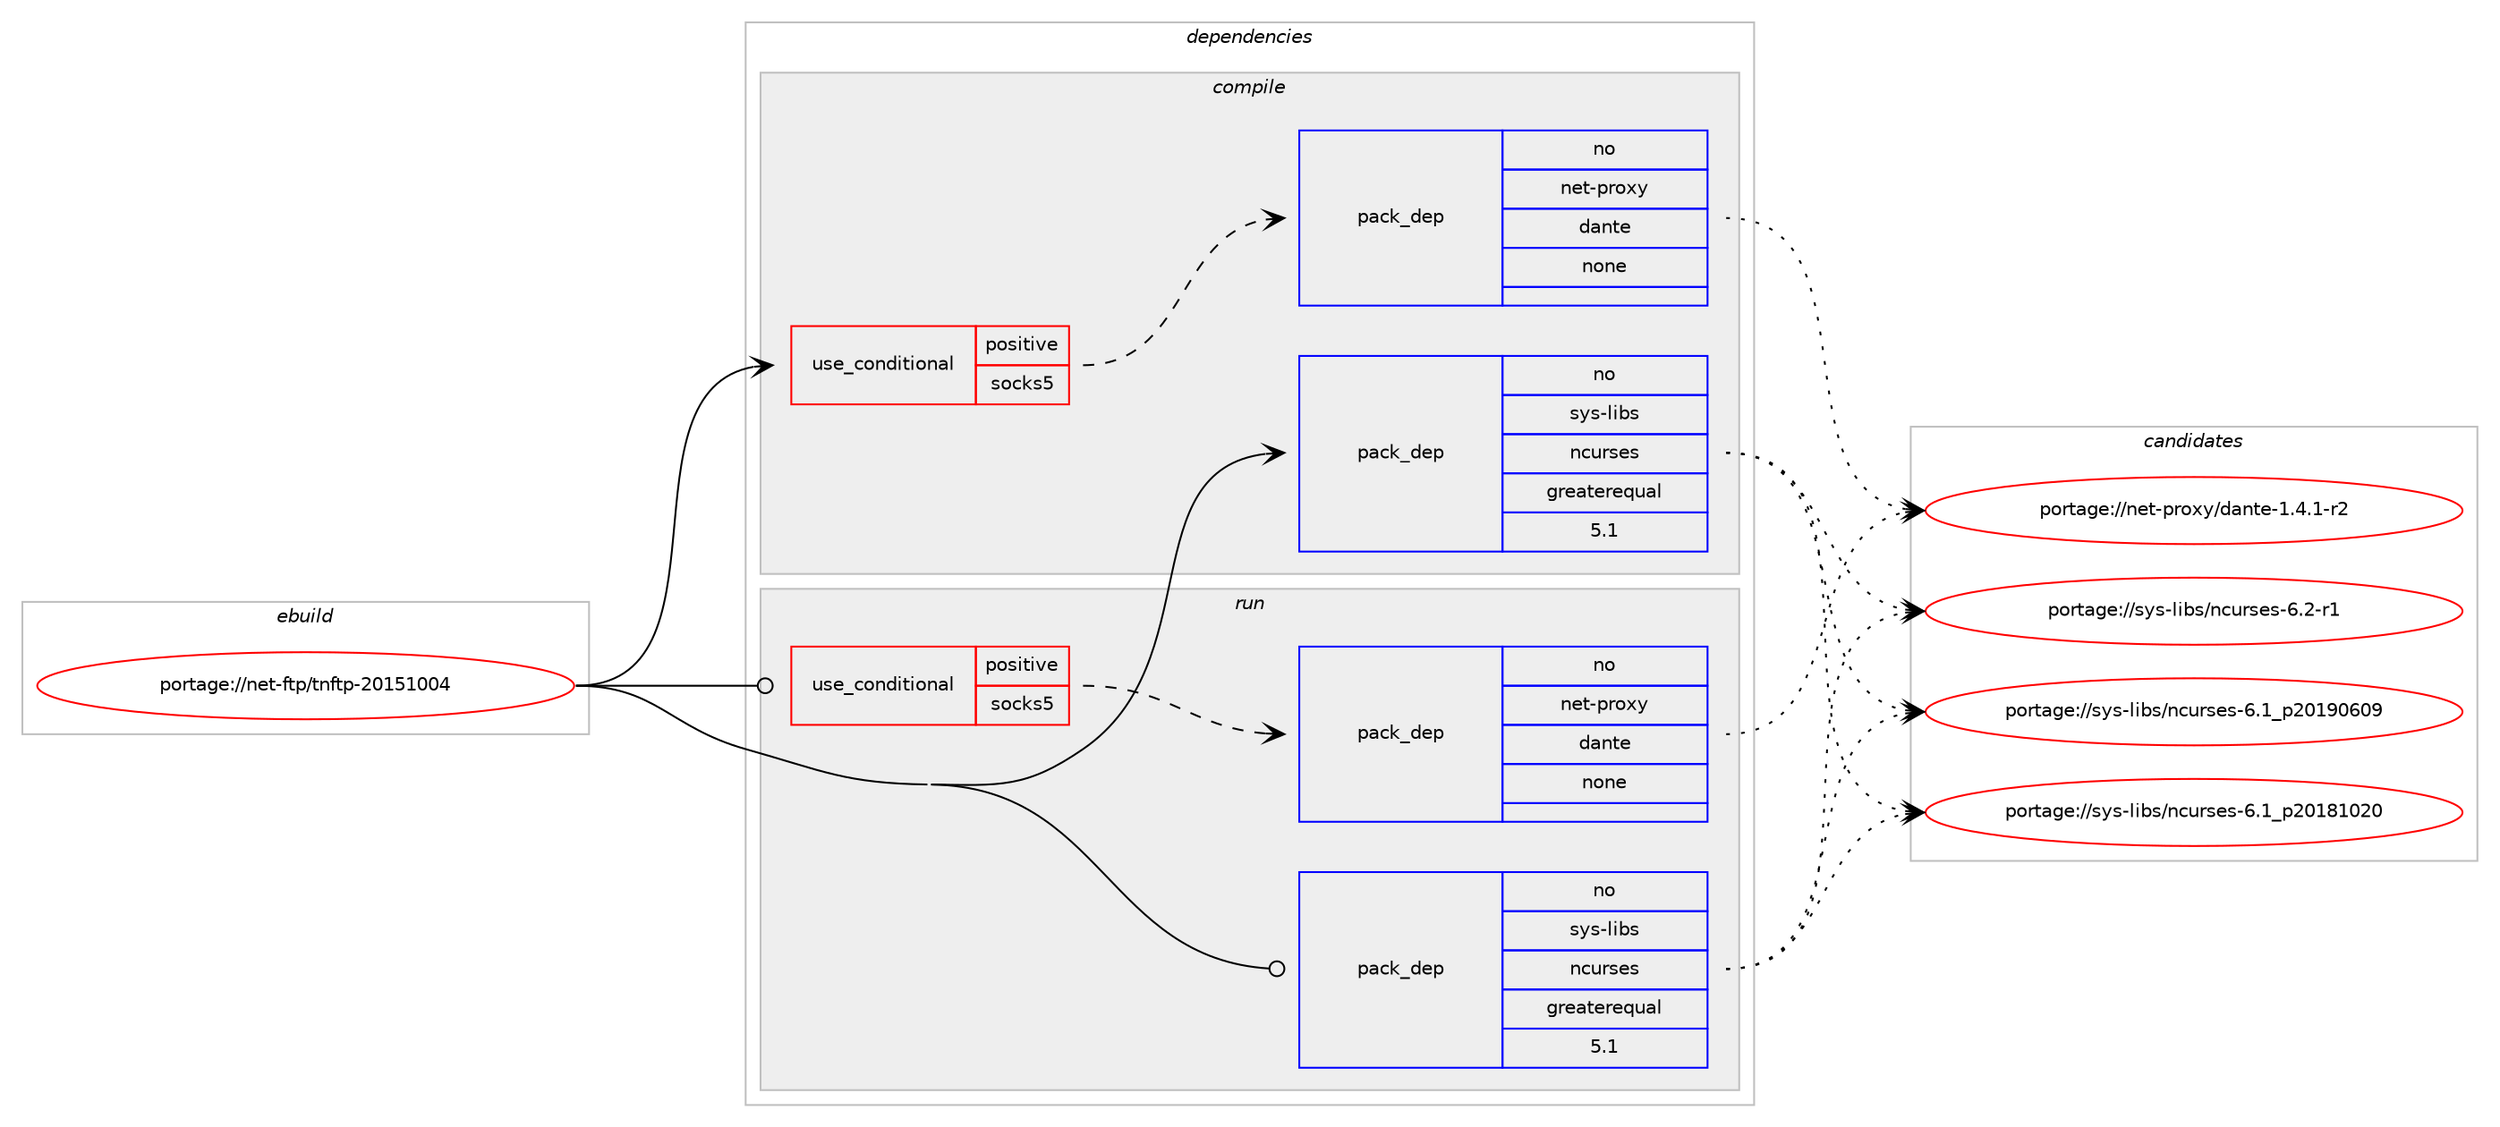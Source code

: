digraph prolog {

# *************
# Graph options
# *************

newrank=true;
concentrate=true;
compound=true;
graph [rankdir=LR,fontname=Helvetica,fontsize=10,ranksep=1.5];#, ranksep=2.5, nodesep=0.2];
edge  [arrowhead=vee];
node  [fontname=Helvetica,fontsize=10];

# **********
# The ebuild
# **********

subgraph cluster_leftcol {
color=gray;
rank=same;
label=<<i>ebuild</i>>;
id [label="portage://net-ftp/tnftp-20151004", color=red, width=4, href="../net-ftp/tnftp-20151004.svg"];
}

# ****************
# The dependencies
# ****************

subgraph cluster_midcol {
color=gray;
label=<<i>dependencies</i>>;
subgraph cluster_compile {
fillcolor="#eeeeee";
style=filled;
label=<<i>compile</i>>;
subgraph cond2464 {
dependency11987 [label=<<TABLE BORDER="0" CELLBORDER="1" CELLSPACING="0" CELLPADDING="4"><TR><TD ROWSPAN="3" CELLPADDING="10">use_conditional</TD></TR><TR><TD>positive</TD></TR><TR><TD>socks5</TD></TR></TABLE>>, shape=none, color=red];
subgraph pack9391 {
dependency11988 [label=<<TABLE BORDER="0" CELLBORDER="1" CELLSPACING="0" CELLPADDING="4" WIDTH="220"><TR><TD ROWSPAN="6" CELLPADDING="30">pack_dep</TD></TR><TR><TD WIDTH="110">no</TD></TR><TR><TD>net-proxy</TD></TR><TR><TD>dante</TD></TR><TR><TD>none</TD></TR><TR><TD></TD></TR></TABLE>>, shape=none, color=blue];
}
dependency11987:e -> dependency11988:w [weight=20,style="dashed",arrowhead="vee"];
}
id:e -> dependency11987:w [weight=20,style="solid",arrowhead="vee"];
subgraph pack9392 {
dependency11989 [label=<<TABLE BORDER="0" CELLBORDER="1" CELLSPACING="0" CELLPADDING="4" WIDTH="220"><TR><TD ROWSPAN="6" CELLPADDING="30">pack_dep</TD></TR><TR><TD WIDTH="110">no</TD></TR><TR><TD>sys-libs</TD></TR><TR><TD>ncurses</TD></TR><TR><TD>greaterequal</TD></TR><TR><TD>5.1</TD></TR></TABLE>>, shape=none, color=blue];
}
id:e -> dependency11989:w [weight=20,style="solid",arrowhead="vee"];
}
subgraph cluster_compileandrun {
fillcolor="#eeeeee";
style=filled;
label=<<i>compile and run</i>>;
}
subgraph cluster_run {
fillcolor="#eeeeee";
style=filled;
label=<<i>run</i>>;
subgraph cond2465 {
dependency11990 [label=<<TABLE BORDER="0" CELLBORDER="1" CELLSPACING="0" CELLPADDING="4"><TR><TD ROWSPAN="3" CELLPADDING="10">use_conditional</TD></TR><TR><TD>positive</TD></TR><TR><TD>socks5</TD></TR></TABLE>>, shape=none, color=red];
subgraph pack9393 {
dependency11991 [label=<<TABLE BORDER="0" CELLBORDER="1" CELLSPACING="0" CELLPADDING="4" WIDTH="220"><TR><TD ROWSPAN="6" CELLPADDING="30">pack_dep</TD></TR><TR><TD WIDTH="110">no</TD></TR><TR><TD>net-proxy</TD></TR><TR><TD>dante</TD></TR><TR><TD>none</TD></TR><TR><TD></TD></TR></TABLE>>, shape=none, color=blue];
}
dependency11990:e -> dependency11991:w [weight=20,style="dashed",arrowhead="vee"];
}
id:e -> dependency11990:w [weight=20,style="solid",arrowhead="odot"];
subgraph pack9394 {
dependency11992 [label=<<TABLE BORDER="0" CELLBORDER="1" CELLSPACING="0" CELLPADDING="4" WIDTH="220"><TR><TD ROWSPAN="6" CELLPADDING="30">pack_dep</TD></TR><TR><TD WIDTH="110">no</TD></TR><TR><TD>sys-libs</TD></TR><TR><TD>ncurses</TD></TR><TR><TD>greaterequal</TD></TR><TR><TD>5.1</TD></TR></TABLE>>, shape=none, color=blue];
}
id:e -> dependency11992:w [weight=20,style="solid",arrowhead="odot"];
}
}

# **************
# The candidates
# **************

subgraph cluster_choices {
rank=same;
color=gray;
label=<<i>candidates</i>>;

subgraph choice9391 {
color=black;
nodesep=1;
choice1101011164511211411112012147100971101161014549465246494511450 [label="portage://net-proxy/dante-1.4.1-r2", color=red, width=4,href="../net-proxy/dante-1.4.1-r2.svg"];
dependency11988:e -> choice1101011164511211411112012147100971101161014549465246494511450:w [style=dotted,weight="100"];
}
subgraph choice9392 {
color=black;
nodesep=1;
choice11512111545108105981154711099117114115101115455446504511449 [label="portage://sys-libs/ncurses-6.2-r1", color=red, width=4,href="../sys-libs/ncurses-6.2-r1.svg"];
choice1151211154510810598115471109911711411510111545544649951125048495748544857 [label="portage://sys-libs/ncurses-6.1_p20190609", color=red, width=4,href="../sys-libs/ncurses-6.1_p20190609.svg"];
choice1151211154510810598115471109911711411510111545544649951125048495649485048 [label="portage://sys-libs/ncurses-6.1_p20181020", color=red, width=4,href="../sys-libs/ncurses-6.1_p20181020.svg"];
dependency11989:e -> choice11512111545108105981154711099117114115101115455446504511449:w [style=dotted,weight="100"];
dependency11989:e -> choice1151211154510810598115471109911711411510111545544649951125048495748544857:w [style=dotted,weight="100"];
dependency11989:e -> choice1151211154510810598115471109911711411510111545544649951125048495649485048:w [style=dotted,weight="100"];
}
subgraph choice9393 {
color=black;
nodesep=1;
choice1101011164511211411112012147100971101161014549465246494511450 [label="portage://net-proxy/dante-1.4.1-r2", color=red, width=4,href="../net-proxy/dante-1.4.1-r2.svg"];
dependency11991:e -> choice1101011164511211411112012147100971101161014549465246494511450:w [style=dotted,weight="100"];
}
subgraph choice9394 {
color=black;
nodesep=1;
choice11512111545108105981154711099117114115101115455446504511449 [label="portage://sys-libs/ncurses-6.2-r1", color=red, width=4,href="../sys-libs/ncurses-6.2-r1.svg"];
choice1151211154510810598115471109911711411510111545544649951125048495748544857 [label="portage://sys-libs/ncurses-6.1_p20190609", color=red, width=4,href="../sys-libs/ncurses-6.1_p20190609.svg"];
choice1151211154510810598115471109911711411510111545544649951125048495649485048 [label="portage://sys-libs/ncurses-6.1_p20181020", color=red, width=4,href="../sys-libs/ncurses-6.1_p20181020.svg"];
dependency11992:e -> choice11512111545108105981154711099117114115101115455446504511449:w [style=dotted,weight="100"];
dependency11992:e -> choice1151211154510810598115471109911711411510111545544649951125048495748544857:w [style=dotted,weight="100"];
dependency11992:e -> choice1151211154510810598115471109911711411510111545544649951125048495649485048:w [style=dotted,weight="100"];
}
}

}
